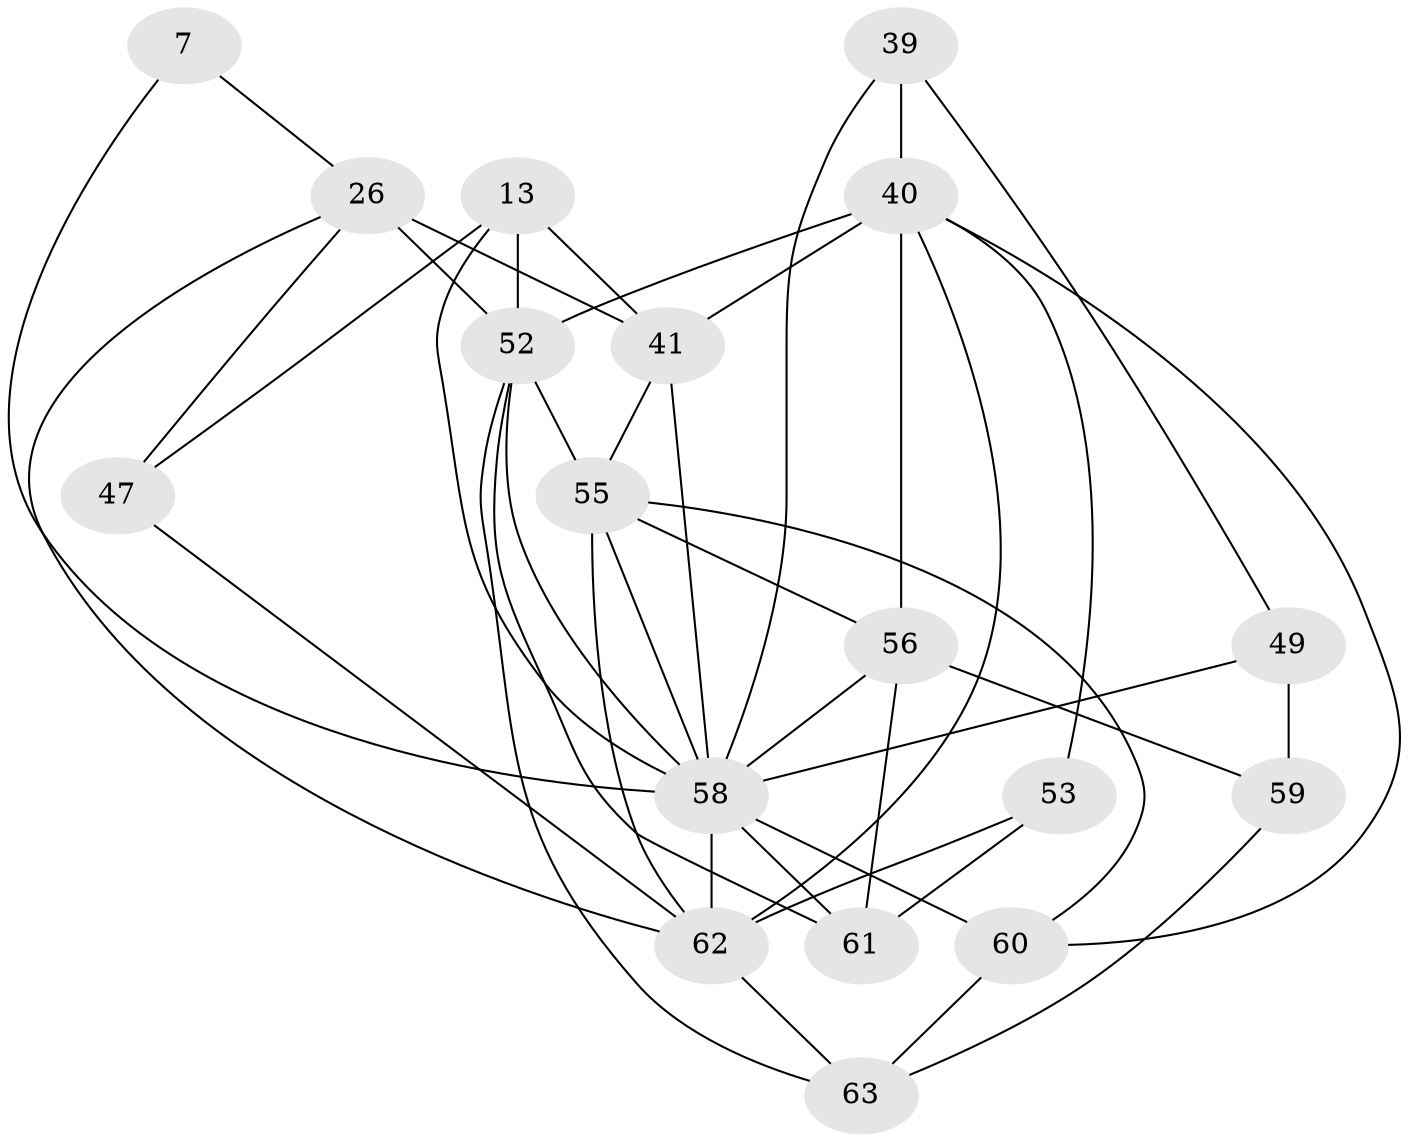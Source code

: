 // original degree distribution, {4: 0.36507936507936506, 2: 0.12698412698412698, 5: 0.19047619047619047, 3: 0.2222222222222222, 6: 0.031746031746031744, 7: 0.047619047619047616, 9: 0.015873015873015872}
// Generated by graph-tools (version 1.1) at 2025/55/03/04/25 21:55:13]
// undirected, 18 vertices, 43 edges
graph export_dot {
graph [start="1"]
  node [color=gray90,style=filled];
  7;
  13;
  26;
  39;
  40 [super="+17+21+30"];
  41 [super="+29+38"];
  47;
  49 [super="+35+32"];
  52 [super="+46"];
  53 [super="+37"];
  55 [super="+44+54+24"];
  56 [super="+31+33"];
  58 [super="+50+9+57+45"];
  59 [super="+16"];
  60 [super="+48"];
  61;
  62 [super="+20+51+25"];
  63 [super="+23"];
  7 -- 26;
  7 -- 58;
  13 -- 47;
  13 -- 58 [weight=2];
  13 -- 52;
  13 -- 41 [weight=2];
  26 -- 41 [weight=3];
  26 -- 47;
  26 -- 62;
  26 -- 52;
  39 -- 49 [weight=2];
  39 -- 40;
  39 -- 58 [weight=2];
  40 -- 60;
  40 -- 53;
  40 -- 52 [weight=3];
  40 -- 62;
  40 -- 41 [weight=2];
  40 -- 56 [weight=2];
  41 -- 55;
  41 -- 58 [weight=3];
  47 -- 62 [weight=2];
  49 -- 58 [weight=4];
  49 -- 59 [weight=3];
  52 -- 58 [weight=3];
  52 -- 55 [weight=4];
  52 -- 61;
  52 -- 63;
  53 -- 61 [weight=2];
  53 -- 62 [weight=2];
  55 -- 58;
  55 -- 62;
  55 -- 56 [weight=2];
  55 -- 60;
  56 -- 59 [weight=2];
  56 -- 61;
  56 -- 58;
  58 -- 60 [weight=2];
  58 -- 61 [weight=2];
  58 -- 62 [weight=6];
  59 -- 63;
  60 -- 63;
  62 -- 63;
}

